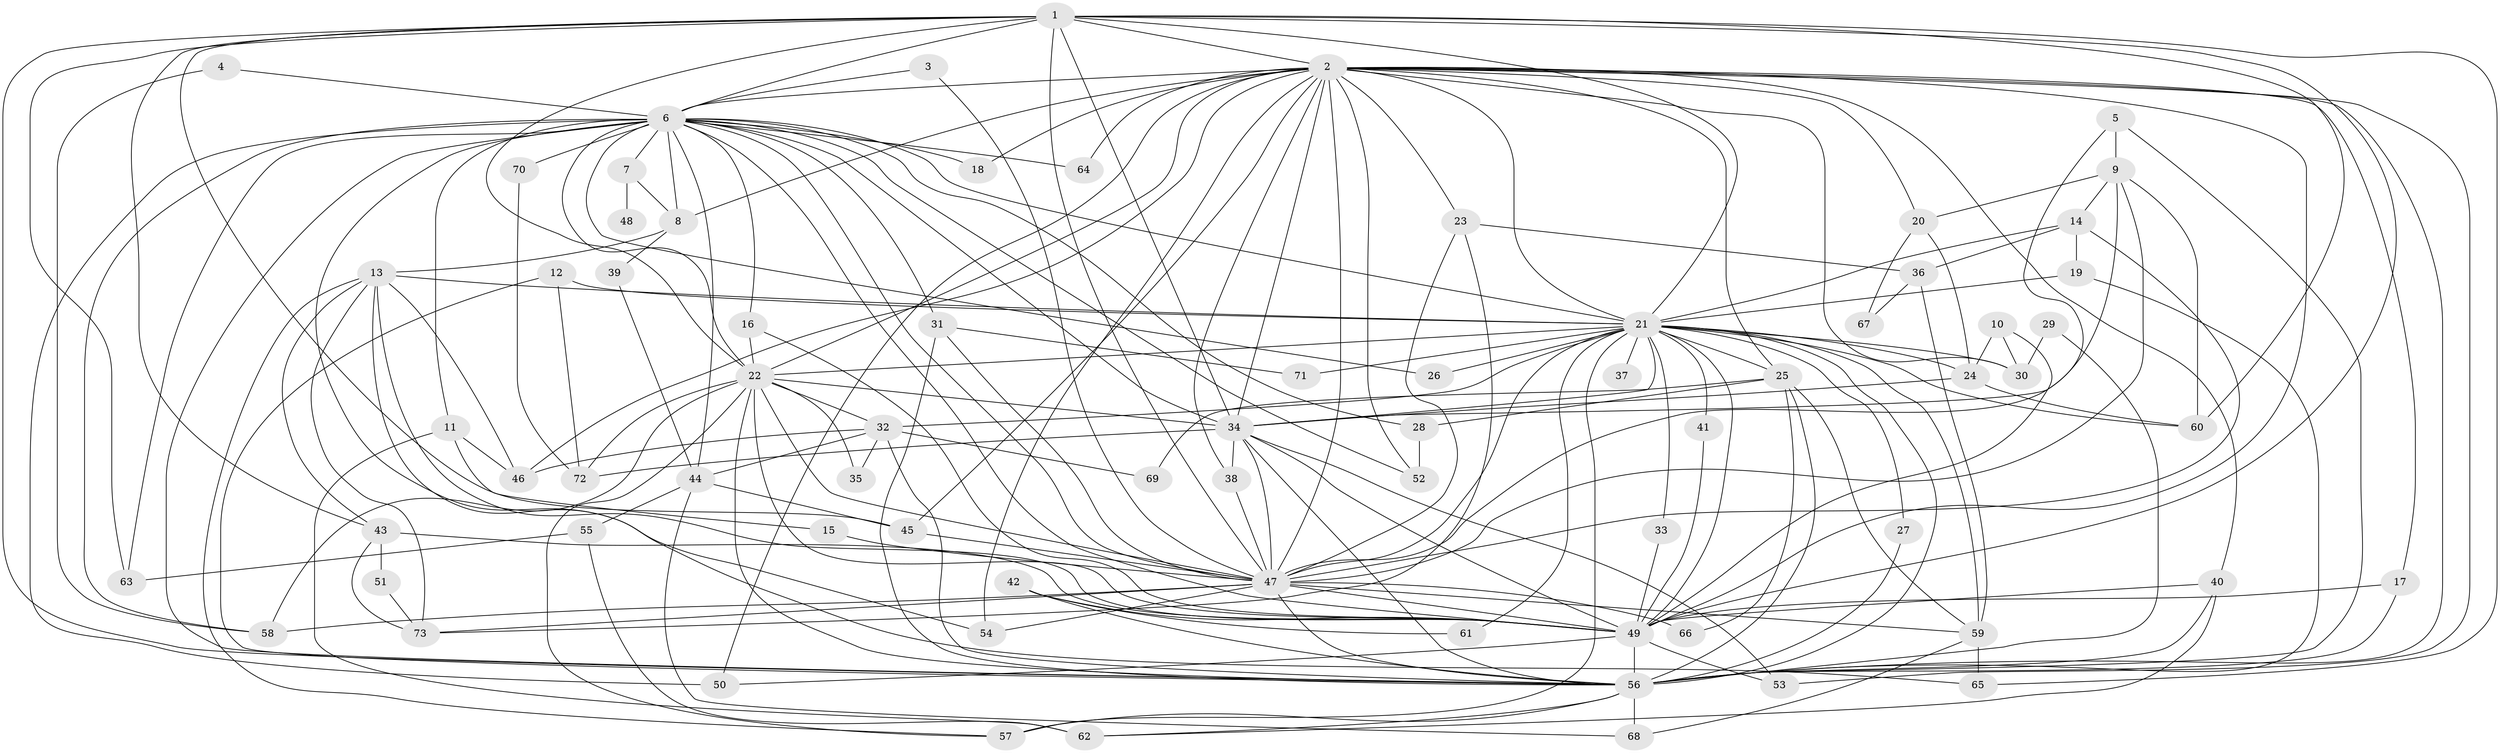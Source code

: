 // original degree distribution, {21: 0.008264462809917356, 31: 0.008264462809917356, 25: 0.01652892561983471, 22: 0.008264462809917356, 29: 0.008264462809917356, 16: 0.01652892561983471, 14: 0.008264462809917356, 17: 0.008264462809917356, 4: 0.1322314049586777, 6: 0.024793388429752067, 3: 0.1487603305785124, 2: 0.5371900826446281, 7: 0.01652892561983471, 8: 0.008264462809917356, 5: 0.049586776859504134}
// Generated by graph-tools (version 1.1) at 2025/36/03/04/25 23:36:25]
// undirected, 73 vertices, 197 edges
graph export_dot {
  node [color=gray90,style=filled];
  1;
  2;
  3;
  4;
  5;
  6;
  7;
  8;
  9;
  10;
  11;
  12;
  13;
  14;
  15;
  16;
  17;
  18;
  19;
  20;
  21;
  22;
  23;
  24;
  25;
  26;
  27;
  28;
  29;
  30;
  31;
  32;
  33;
  34;
  35;
  36;
  37;
  38;
  39;
  40;
  41;
  42;
  43;
  44;
  45;
  46;
  47;
  48;
  49;
  50;
  51;
  52;
  53;
  54;
  55;
  56;
  57;
  58;
  59;
  60;
  61;
  62;
  63;
  64;
  65;
  66;
  67;
  68;
  69;
  70;
  71;
  72;
  73;
  1 -- 2 [weight=2.0];
  1 -- 6 [weight=1.0];
  1 -- 21 [weight=1.0];
  1 -- 22 [weight=1.0];
  1 -- 34 [weight=1.0];
  1 -- 43 [weight=1.0];
  1 -- 45 [weight=1.0];
  1 -- 47 [weight=1.0];
  1 -- 49 [weight=1.0];
  1 -- 56 [weight=1.0];
  1 -- 60 [weight=1.0];
  1 -- 63 [weight=1.0];
  1 -- 65 [weight=1.0];
  2 -- 6 [weight=3.0];
  2 -- 8 [weight=1.0];
  2 -- 17 [weight=1.0];
  2 -- 18 [weight=1.0];
  2 -- 20 [weight=1.0];
  2 -- 21 [weight=3.0];
  2 -- 22 [weight=2.0];
  2 -- 23 [weight=1.0];
  2 -- 25 [weight=1.0];
  2 -- 30 [weight=1.0];
  2 -- 34 [weight=3.0];
  2 -- 38 [weight=1.0];
  2 -- 40 [weight=1.0];
  2 -- 45 [weight=1.0];
  2 -- 46 [weight=1.0];
  2 -- 47 [weight=2.0];
  2 -- 49 [weight=3.0];
  2 -- 50 [weight=1.0];
  2 -- 52 [weight=1.0];
  2 -- 53 [weight=1.0];
  2 -- 54 [weight=1.0];
  2 -- 56 [weight=2.0];
  2 -- 64 [weight=1.0];
  3 -- 6 [weight=1.0];
  3 -- 47 [weight=1.0];
  4 -- 6 [weight=1.0];
  4 -- 58 [weight=1.0];
  5 -- 9 [weight=1.0];
  5 -- 47 [weight=1.0];
  5 -- 56 [weight=1.0];
  6 -- 7 [weight=1.0];
  6 -- 8 [weight=1.0];
  6 -- 11 [weight=2.0];
  6 -- 16 [weight=1.0];
  6 -- 18 [weight=1.0];
  6 -- 21 [weight=1.0];
  6 -- 22 [weight=2.0];
  6 -- 26 [weight=1.0];
  6 -- 28 [weight=1.0];
  6 -- 31 [weight=1.0];
  6 -- 34 [weight=1.0];
  6 -- 44 [weight=1.0];
  6 -- 47 [weight=1.0];
  6 -- 49 [weight=1.0];
  6 -- 50 [weight=1.0];
  6 -- 52 [weight=1.0];
  6 -- 54 [weight=1.0];
  6 -- 56 [weight=1.0];
  6 -- 58 [weight=1.0];
  6 -- 63 [weight=1.0];
  6 -- 64 [weight=1.0];
  6 -- 70 [weight=1.0];
  7 -- 8 [weight=1.0];
  7 -- 48 [weight=1.0];
  8 -- 13 [weight=1.0];
  8 -- 39 [weight=1.0];
  9 -- 14 [weight=1.0];
  9 -- 20 [weight=1.0];
  9 -- 34 [weight=1.0];
  9 -- 47 [weight=1.0];
  9 -- 60 [weight=1.0];
  10 -- 24 [weight=1.0];
  10 -- 30 [weight=1.0];
  10 -- 49 [weight=1.0];
  11 -- 15 [weight=1.0];
  11 -- 46 [weight=1.0];
  11 -- 62 [weight=1.0];
  12 -- 21 [weight=1.0];
  12 -- 56 [weight=1.0];
  12 -- 72 [weight=1.0];
  13 -- 21 [weight=1.0];
  13 -- 43 [weight=1.0];
  13 -- 46 [weight=1.0];
  13 -- 49 [weight=1.0];
  13 -- 57 [weight=1.0];
  13 -- 65 [weight=1.0];
  13 -- 73 [weight=1.0];
  14 -- 19 [weight=1.0];
  14 -- 21 [weight=1.0];
  14 -- 36 [weight=1.0];
  14 -- 47 [weight=1.0];
  15 -- 47 [weight=1.0];
  16 -- 22 [weight=1.0];
  16 -- 49 [weight=1.0];
  17 -- 49 [weight=1.0];
  17 -- 56 [weight=1.0];
  19 -- 21 [weight=1.0];
  19 -- 56 [weight=1.0];
  20 -- 24 [weight=1.0];
  20 -- 67 [weight=1.0];
  21 -- 22 [weight=1.0];
  21 -- 24 [weight=1.0];
  21 -- 25 [weight=1.0];
  21 -- 26 [weight=1.0];
  21 -- 27 [weight=1.0];
  21 -- 30 [weight=1.0];
  21 -- 32 [weight=1.0];
  21 -- 33 [weight=1.0];
  21 -- 34 [weight=1.0];
  21 -- 37 [weight=1.0];
  21 -- 41 [weight=1.0];
  21 -- 47 [weight=1.0];
  21 -- 49 [weight=1.0];
  21 -- 56 [weight=1.0];
  21 -- 57 [weight=1.0];
  21 -- 59 [weight=1.0];
  21 -- 60 [weight=1.0];
  21 -- 61 [weight=1.0];
  21 -- 71 [weight=1.0];
  22 -- 32 [weight=1.0];
  22 -- 34 [weight=1.0];
  22 -- 35 [weight=1.0];
  22 -- 47 [weight=1.0];
  22 -- 49 [weight=1.0];
  22 -- 56 [weight=1.0];
  22 -- 57 [weight=1.0];
  22 -- 58 [weight=1.0];
  22 -- 72 [weight=1.0];
  23 -- 36 [weight=1.0];
  23 -- 47 [weight=1.0];
  23 -- 73 [weight=1.0];
  24 -- 34 [weight=1.0];
  24 -- 60 [weight=1.0];
  25 -- 28 [weight=1.0];
  25 -- 56 [weight=1.0];
  25 -- 59 [weight=1.0];
  25 -- 66 [weight=1.0];
  25 -- 69 [weight=2.0];
  27 -- 56 [weight=1.0];
  28 -- 52 [weight=1.0];
  29 -- 30 [weight=1.0];
  29 -- 56 [weight=1.0];
  31 -- 47 [weight=1.0];
  31 -- 56 [weight=1.0];
  31 -- 71 [weight=1.0];
  32 -- 35 [weight=1.0];
  32 -- 44 [weight=1.0];
  32 -- 46 [weight=1.0];
  32 -- 56 [weight=1.0];
  32 -- 69 [weight=1.0];
  33 -- 49 [weight=1.0];
  34 -- 38 [weight=1.0];
  34 -- 47 [weight=2.0];
  34 -- 49 [weight=1.0];
  34 -- 53 [weight=1.0];
  34 -- 56 [weight=1.0];
  34 -- 72 [weight=1.0];
  36 -- 59 [weight=1.0];
  36 -- 67 [weight=1.0];
  38 -- 47 [weight=1.0];
  39 -- 44 [weight=1.0];
  40 -- 49 [weight=1.0];
  40 -- 56 [weight=1.0];
  40 -- 62 [weight=1.0];
  41 -- 49 [weight=1.0];
  42 -- 49 [weight=1.0];
  42 -- 56 [weight=2.0];
  42 -- 61 [weight=1.0];
  43 -- 49 [weight=1.0];
  43 -- 51 [weight=1.0];
  43 -- 73 [weight=1.0];
  44 -- 45 [weight=1.0];
  44 -- 55 [weight=1.0];
  44 -- 68 [weight=1.0];
  45 -- 47 [weight=1.0];
  47 -- 49 [weight=1.0];
  47 -- 54 [weight=1.0];
  47 -- 56 [weight=1.0];
  47 -- 58 [weight=1.0];
  47 -- 59 [weight=1.0];
  47 -- 66 [weight=2.0];
  47 -- 73 [weight=1.0];
  49 -- 50 [weight=1.0];
  49 -- 53 [weight=1.0];
  49 -- 56 [weight=2.0];
  51 -- 73 [weight=1.0];
  55 -- 62 [weight=1.0];
  55 -- 63 [weight=1.0];
  56 -- 57 [weight=1.0];
  56 -- 62 [weight=1.0];
  56 -- 68 [weight=1.0];
  59 -- 65 [weight=1.0];
  59 -- 68 [weight=1.0];
  70 -- 72 [weight=1.0];
}
